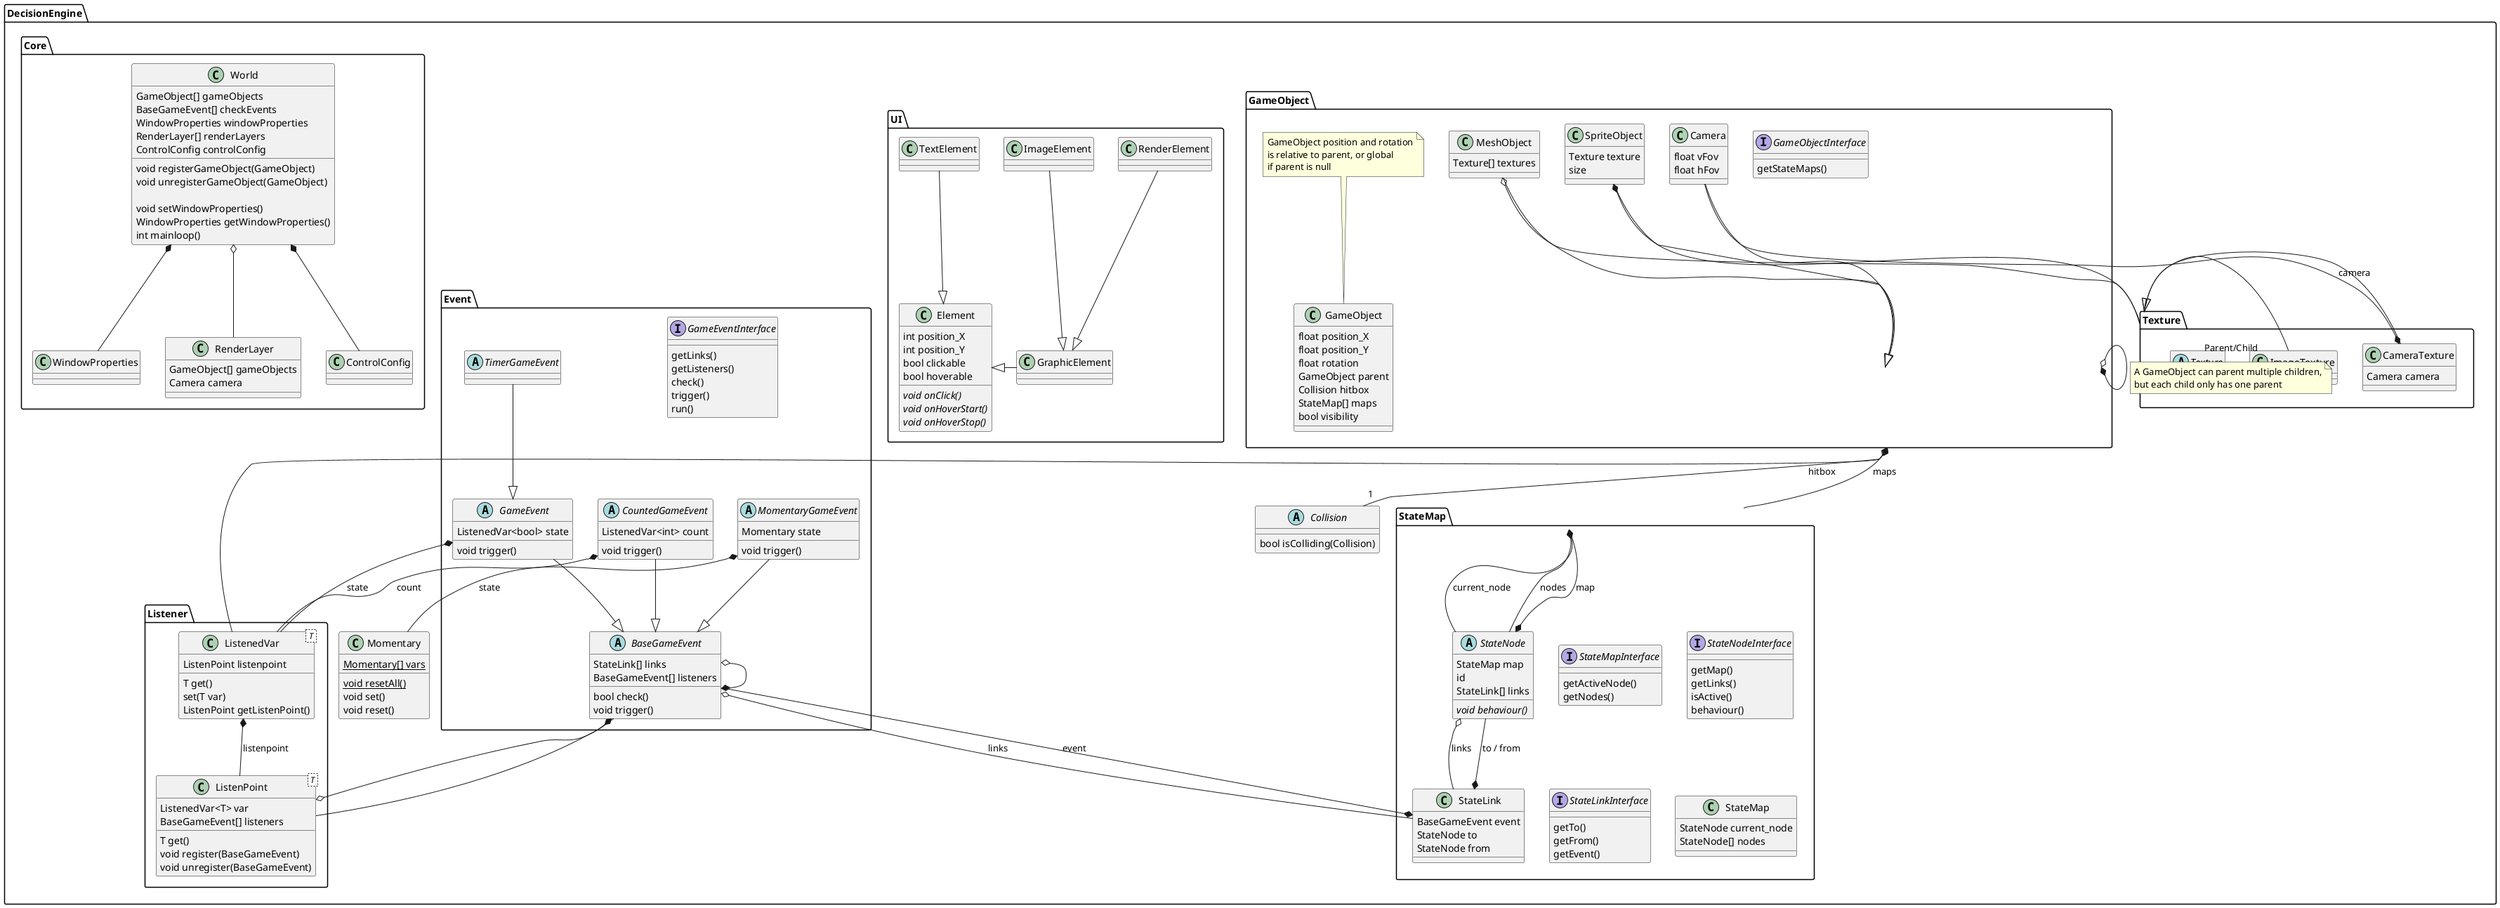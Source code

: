 @startuml DecisionEngine Class Diagram
package DecisionEngine {
    package GameObject{
        interface GameObjectInterface{
            getStateMaps()
        }
        class GameObject {
            float position_X
            float position_Y
            float rotation
            GameObject parent
            Collision hitbox
            StateMap[] maps
            bool visibility
        }

        class SpriteObject {
            Texture texture
            size
        }

        class MeshObject {
            Texture[] textures
        }
    
        class Camera {
            float vFov
            float hFov
        }

        note top of GameObject
        GameObject position and rotation
        is relative to parent, or global
        if parent is null
        end note
    }

    package UI {
        class Element {
            int position_X
            int position_Y
            bool clickable
            bool hoverable


            {abstract} void onClick()
            {abstract} void onHoverStart()
            {abstract} void onHoverStop()

        }

        class TextElement {

        }

        class GraphicElement {

        }

        class ImageElement {

        }

        class RenderElement {

        }
    }

    package Texture {
        abstract Texture {
            
        }

        class CameraTexture {
            Camera camera
        }

        class ImageTexture {

        }
    }

    abstract Collision {

        bool isColliding(Collision)
    }

    package StateMap{
        interface StateMapInterface{
            getActiveNode()
            getNodes()
        }

        interface StateNodeInterface{
            getMap()
            getLinks()
            isActive()
            behaviour()
        }

        interface StateLinkInterface{
            getTo()
            getFrom()
            getEvent()
        }

        class StateMap {
            StateNode current_node
            StateNode[] nodes
        }

        abstract StateNode {
            StateMap map
            id
            StateLink[] links
            {abstract} void behaviour()
        }

        class StateLink {
            BaseGameEvent event
            StateNode to
            StateNode from
        }
    }

    package Listener{

        class ListenedVar < T > {
            ListenPoint listenpoint
            T get()
            set(T var)
            ListenPoint getListenPoint()
        }

        class ListenPoint < T > {
            ListenedVar<T> var
            BaseGameEvent[] listeners
            T get()
            void register(BaseGameEvent)
            void unregister(BaseGameEvent)
        }

    }
    class Momentary {
        {static} Momentary[] vars
        {static} void resetAll()
        void set()
        void reset()
    }

    package Event {
        interface GameEventInterface{
            getLinks()
            getListeners()
            check()
            trigger()
            run()
        }

        abstract BaseGameEvent {
            StateLink[] links
            BaseGameEvent[] listeners
            bool check()
            void trigger()
        }

        abstract GameEvent {
            ListenedVar<bool> state
            void trigger()
        }

        abstract CountedGameEvent {
            ListenedVar<int> count
            void trigger()
        }

        abstract MomentaryGameEvent {
            Momentary state
            void trigger()
        }

        abstract TimerGameEvent{

        }
    }
    package Core {
        class WindowProperties {

        }

        class RenderLayer {
            GameObject[] gameObjects
            Camera camera
        }

        class ControlConfig {
            
        }

        class World {
            GameObject[] gameObjects
            BaseGameEvent[] checkEvents
            WindowProperties windowProperties
            RenderLayer[] renderLayers
            ControlConfig controlConfig

            void registerGameObject(GameObject)
            void unregisterGameObject(GameObject)

            void setWindowProperties()
            WindowProperties getWindowProperties()
            int mainloop()
        }
    }
    GameObject o--* GameObject : Parent/Child
    note on link
    A GameObject can parent multiple children,
    but each child only has one parent
    end note

    GameObject *-- "1" Collision : hitbox
    GameObject o-- StateMap : maps
    GameObject *-- ListenedVar

    SpriteObject --|> GameObject
    SpriteObject *-- Texture

    MeshObject --|> GameObject
    MeshObject o-- Texture

    CameraTexture -|> Texture
    CameraTexture *-- Camera : camera

    ImageTexture -|> Texture

    Camera --|> GameObject

    StateMap *-- StateNode : current_node
    StateMap o-- StateNode : nodes

    StateNode *-- StateMap : map
    StateNode o-- StateLink : links

    StateLink *-- StateNode : to / from
    StateLink *-- BaseGameEvent : event


    ListenedVar *-- ListenPoint : listenpoint
    ListenPoint o-- BaseGameEvent

    BaseGameEvent o--* BaseGameEvent
    BaseGameEvent o-- StateLink : links
    BaseGameEvent *-- ListenPoint

    GameEvent --|> BaseGameEvent
    GameEvent *-- ListenedVar : state

    CountedGameEvent --|> BaseGameEvent
    CountedGameEvent *-- ListenedVar : count

    MomentaryGameEvent --|> BaseGameEvent
    MomentaryGameEvent *-- Momentary : state

    TimerGameEvent --|> GameEvent

    TextElement -down-|> Element

    GraphicElement -left-|> Element

    RenderElement -down-|> GraphicElement

    ImageElement -down-|> GraphicElement

    World *-- WindowProperties
    World *-- ControlConfig
    World o-- RenderLayer
    
}
@enduml
